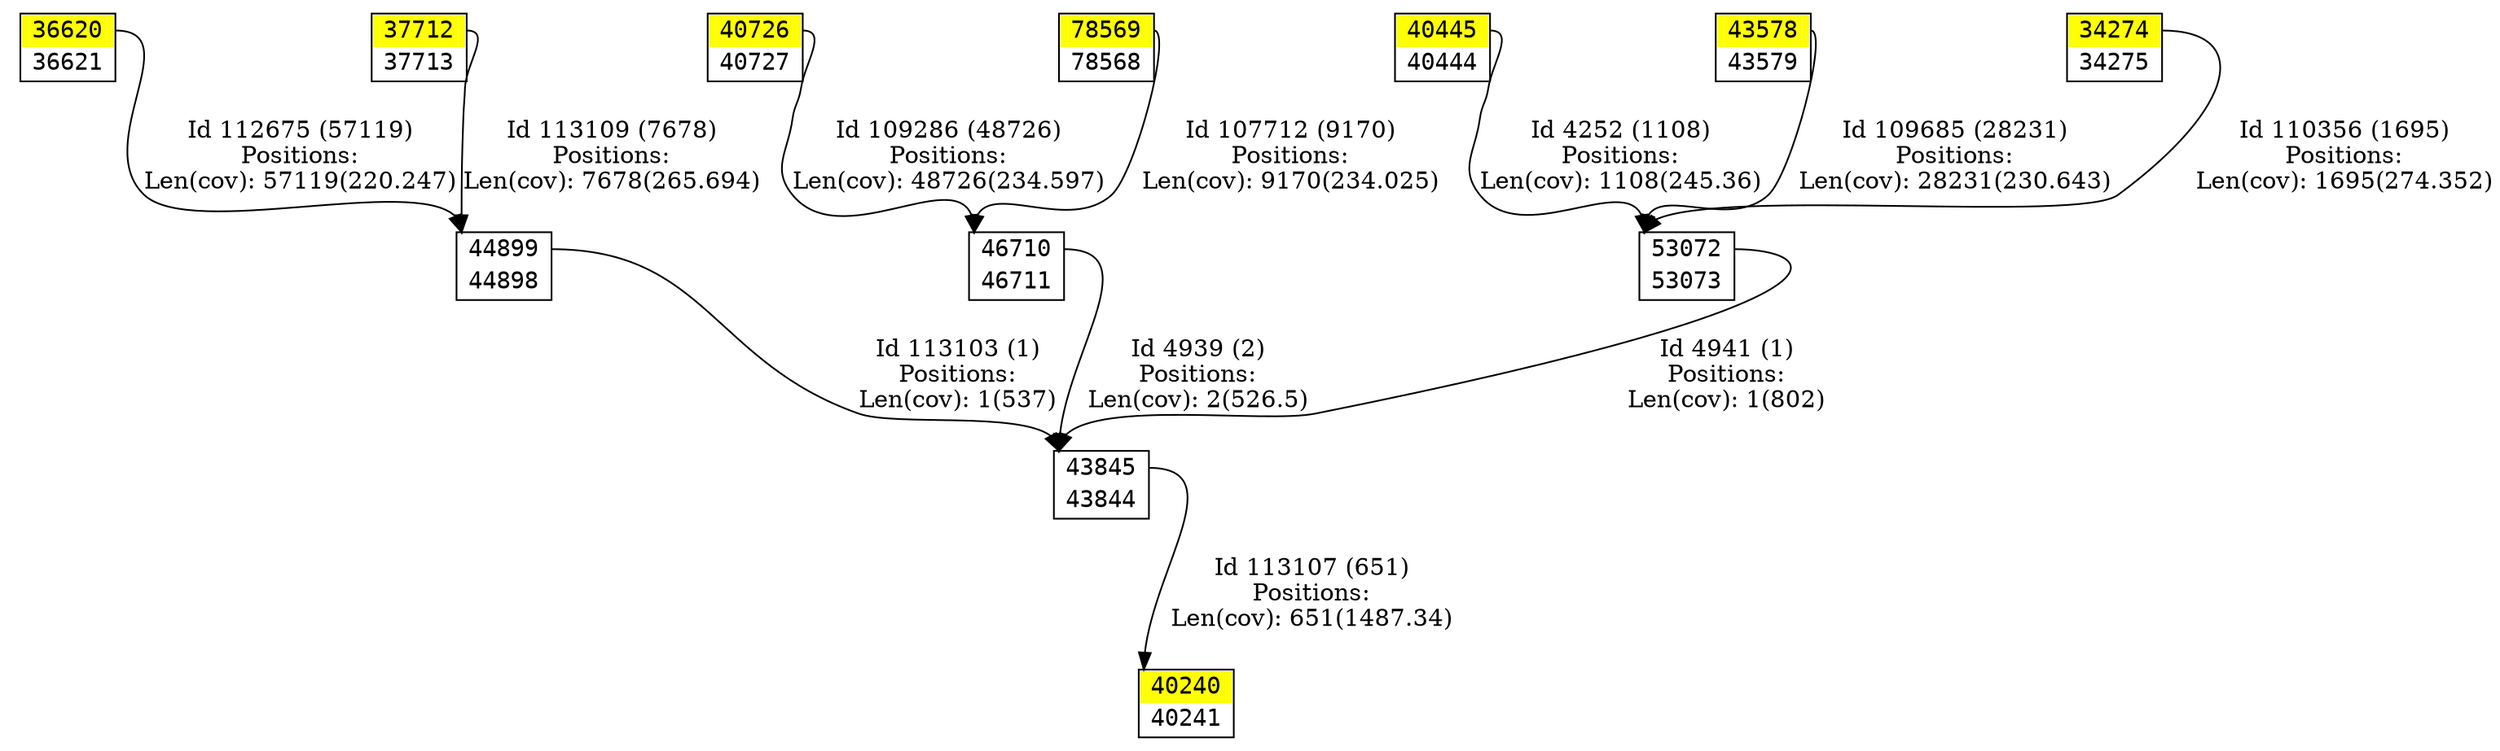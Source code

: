 digraph graph_picture {
node[fontname=<Courier> ,penwidth=<1.8> ,shape=<plaintext> ]
vertex_34274_34275[label=<<TABLE BORDER="1" CELLSPACING="0" >
<TR><TD BORDER="0" PORT = "port_34274_in" color="yellow" bgcolor="yellow" ></TD><TD BORDER="0" color="yellow" bgcolor="yellow" >34274</TD><TD BORDER="0" PORT = "port_34274_out" color="yellow" bgcolor="yellow" ></TD></TR>
<TR><TD BORDER="0" PORT = "port_34275_out" color="white" bgcolor="white" ></TD><TD BORDER="0" color="white" bgcolor="white" >34275</TD><TD BORDER="0" PORT = "port_34275_in" color="white" bgcolor="white" ></TD></TR>
</TABLE>> ,color=<black> ,URL=</vertex/34274.svg> ]
vertex_36620_36621[label=<<TABLE BORDER="1" CELLSPACING="0" >
<TR><TD BORDER="0" PORT = "port_36620_in" color="yellow" bgcolor="yellow" ></TD><TD BORDER="0" color="yellow" bgcolor="yellow" >36620</TD><TD BORDER="0" PORT = "port_36620_out" color="yellow" bgcolor="yellow" ></TD></TR>
<TR><TD BORDER="0" PORT = "port_36621_out" color="white" bgcolor="white" ></TD><TD BORDER="0" color="white" bgcolor="white" >36621</TD><TD BORDER="0" PORT = "port_36621_in" color="white" bgcolor="white" ></TD></TR>
</TABLE>> ,color=<black> ,URL=</vertex/36620.svg> ]
vertex_37712_37713[label=<<TABLE BORDER="1" CELLSPACING="0" >
<TR><TD BORDER="0" PORT = "port_37712_in" color="yellow" bgcolor="yellow" ></TD><TD BORDER="0" color="yellow" bgcolor="yellow" >37712</TD><TD BORDER="0" PORT = "port_37712_out" color="yellow" bgcolor="yellow" ></TD></TR>
<TR><TD BORDER="0" PORT = "port_37713_out" color="white" bgcolor="white" ></TD><TD BORDER="0" color="white" bgcolor="white" >37713</TD><TD BORDER="0" PORT = "port_37713_in" color="white" bgcolor="white" ></TD></TR>
</TABLE>> ,color=<black> ,URL=</vertex/37712.svg> ]
vertex_40240_40241[label=<<TABLE BORDER="1" CELLSPACING="0" >
<TR><TD BORDER="0" PORT = "port_40240_in" color="yellow" bgcolor="yellow" ></TD><TD BORDER="0" color="yellow" bgcolor="yellow" >40240</TD><TD BORDER="0" PORT = "port_40240_out" color="yellow" bgcolor="yellow" ></TD></TR>
<TR><TD BORDER="0" PORT = "port_40241_out" color="white" bgcolor="white" ></TD><TD BORDER="0" color="white" bgcolor="white" >40241</TD><TD BORDER="0" PORT = "port_40241_in" color="white" bgcolor="white" ></TD></TR>
</TABLE>> ,color=<black> ,URL=</vertex/40240.svg> ]
vertex_40444_40445[label=<<TABLE BORDER="1" CELLSPACING="0" >
<TR><TD BORDER="0" PORT = "port_40445_in" color="yellow" bgcolor="yellow" ></TD><TD BORDER="0" color="yellow" bgcolor="yellow" >40445</TD><TD BORDER="0" PORT = "port_40445_out" color="yellow" bgcolor="yellow" ></TD></TR>
<TR><TD BORDER="0" PORT = "port_40444_out" color="white" bgcolor="white" ></TD><TD BORDER="0" color="white" bgcolor="white" >40444</TD><TD BORDER="0" PORT = "port_40444_in" color="white" bgcolor="white" ></TD></TR>
</TABLE>> ,color=<black> ,URL=</vertex/40445.svg> ]
vertex_40726_40727[label=<<TABLE BORDER="1" CELLSPACING="0" >
<TR><TD BORDER="0" PORT = "port_40726_in" color="yellow" bgcolor="yellow" ></TD><TD BORDER="0" color="yellow" bgcolor="yellow" >40726</TD><TD BORDER="0" PORT = "port_40726_out" color="yellow" bgcolor="yellow" ></TD></TR>
<TR><TD BORDER="0" PORT = "port_40727_out" color="white" bgcolor="white" ></TD><TD BORDER="0" color="white" bgcolor="white" >40727</TD><TD BORDER="0" PORT = "port_40727_in" color="white" bgcolor="white" ></TD></TR>
</TABLE>> ,color=<black> ,URL=</vertex/40726.svg> ]
vertex_43578_43579[label=<<TABLE BORDER="1" CELLSPACING="0" >
<TR><TD BORDER="0" PORT = "port_43578_in" color="yellow" bgcolor="yellow" ></TD><TD BORDER="0" color="yellow" bgcolor="yellow" >43578</TD><TD BORDER="0" PORT = "port_43578_out" color="yellow" bgcolor="yellow" ></TD></TR>
<TR><TD BORDER="0" PORT = "port_43579_out" color="white" bgcolor="white" ></TD><TD BORDER="0" color="white" bgcolor="white" >43579</TD><TD BORDER="0" PORT = "port_43579_in" color="white" bgcolor="white" ></TD></TR>
</TABLE>> ,color=<black> ,URL=</vertex/43578.svg> ]
vertex_43844_43845[label=<<TABLE BORDER="1" CELLSPACING="0" >
<TR><TD BORDER="0" PORT = "port_43845_in" color="white" bgcolor="white" ></TD><TD BORDER="0" color="white" bgcolor="white" >43845</TD><TD BORDER="0" PORT = "port_43845_out" color="white" bgcolor="white" ></TD></TR>
<TR><TD BORDER="0" PORT = "port_43844_out" color="white" bgcolor="white" ></TD><TD BORDER="0" color="white" bgcolor="white" >43844</TD><TD BORDER="0" PORT = "port_43844_in" color="white" bgcolor="white" ></TD></TR>
</TABLE>> ,color=<black> ,URL=</vertex/43845.svg> ]
vertex_44898_44899[label=<<TABLE BORDER="1" CELLSPACING="0" >
<TR><TD BORDER="0" PORT = "port_44899_in" color="white" bgcolor="white" ></TD><TD BORDER="0" color="white" bgcolor="white" >44899</TD><TD BORDER="0" PORT = "port_44899_out" color="white" bgcolor="white" ></TD></TR>
<TR><TD BORDER="0" PORT = "port_44898_out" color="white" bgcolor="white" ></TD><TD BORDER="0" color="white" bgcolor="white" >44898</TD><TD BORDER="0" PORT = "port_44898_in" color="white" bgcolor="white" ></TD></TR>
</TABLE>> ,color=<black> ,URL=</vertex/44899.svg> ]
vertex_46710_46711[label=<<TABLE BORDER="1" CELLSPACING="0" >
<TR><TD BORDER="0" PORT = "port_46710_in" color="white" bgcolor="white" ></TD><TD BORDER="0" color="white" bgcolor="white" >46710</TD><TD BORDER="0" PORT = "port_46710_out" color="white" bgcolor="white" ></TD></TR>
<TR><TD BORDER="0" PORT = "port_46711_out" color="white" bgcolor="white" ></TD><TD BORDER="0" color="white" bgcolor="white" >46711</TD><TD BORDER="0" PORT = "port_46711_in" color="white" bgcolor="white" ></TD></TR>
</TABLE>> ,color=<black> ,URL=</vertex/46710.svg> ]
vertex_53072_53073[label=<<TABLE BORDER="1" CELLSPACING="0" >
<TR><TD BORDER="0" PORT = "port_53072_in" color="white" bgcolor="white" ></TD><TD BORDER="0" color="white" bgcolor="white" >53072</TD><TD BORDER="0" PORT = "port_53072_out" color="white" bgcolor="white" ></TD></TR>
<TR><TD BORDER="0" PORT = "port_53073_out" color="white" bgcolor="white" ></TD><TD BORDER="0" color="white" bgcolor="white" >53073</TD><TD BORDER="0" PORT = "port_53073_in" color="white" bgcolor="white" ></TD></TR>
</TABLE>> ,color=<black> ,URL=</vertex/53072.svg> ]
vertex_78568_78569[label=<<TABLE BORDER="1" CELLSPACING="0" >
<TR><TD BORDER="0" PORT = "port_78569_in" color="yellow" bgcolor="yellow" ></TD><TD BORDER="0" color="yellow" bgcolor="yellow" >78569</TD><TD BORDER="0" PORT = "port_78569_out" color="yellow" bgcolor="yellow" ></TD></TR>
<TR><TD BORDER="0" PORT = "port_78568_out" color="white" bgcolor="white" ></TD><TD BORDER="0" color="white" bgcolor="white" >78568</TD><TD BORDER="0" PORT = "port_78568_in" color="white" bgcolor="white" ></TD></TR>
</TABLE>> ,color=<black> ,URL=</vertex/78569.svg> ]
vertex_40444_40445:port_40445_out->vertex_53072_53073:port_53072_in[label="Id 4252 (1108)\nPositions:\nLen(cov): 1108(245.36)" ,color=<black> ]
vertex_46710_46711:port_46710_out->vertex_43844_43845:port_43845_in[label="Id 4939 (2)\nPositions:\nLen(cov): 2(526.5)" ,color=<black> ]
vertex_53072_53073:port_53072_out->vertex_43844_43845:port_43845_in[label="Id 4941 (1)\nPositions:\nLen(cov): 1(802)" ,color=<black> ]
vertex_78568_78569:port_78569_out->vertex_46710_46711:port_46710_in[label="Id 107712 (9170)\nPositions:\nLen(cov): 9170(234.025)" ,color=<black> ]
vertex_40726_40727:port_40726_out->vertex_46710_46711:port_46710_in[label="Id 109286 (48726)\nPositions:\nLen(cov): 48726(234.597)" ,color=<black> ]
vertex_43578_43579:port_43578_out->vertex_53072_53073:port_53072_in[label="Id 109685 (28231)\nPositions:\nLen(cov): 28231(230.643)" ,color=<black> ]
vertex_34274_34275:port_34274_out->vertex_53072_53073:port_53072_in[label="Id 110356 (1695)\nPositions:\nLen(cov): 1695(274.352)" ,color=<black> ]
vertex_36620_36621:port_36620_out->vertex_44898_44899:port_44899_in[label="Id 112675 (57119)\nPositions:\nLen(cov): 57119(220.247)" ,color=<black> ]
vertex_44898_44899:port_44899_out->vertex_43844_43845:port_43845_in[label="Id 113103 (1)\nPositions:\nLen(cov): 1(537)" ,color=<black> ]
vertex_43844_43845:port_43845_out->vertex_40240_40241:port_40240_in[label="Id 113107 (651)\nPositions:\nLen(cov): 651(1487.34)" ,color=<black> ]
vertex_37712_37713:port_37712_out->vertex_44898_44899:port_44899_in[label="Id 113109 (7678)\nPositions:\nLen(cov): 7678(265.694)" ,color=<black> ]
}
